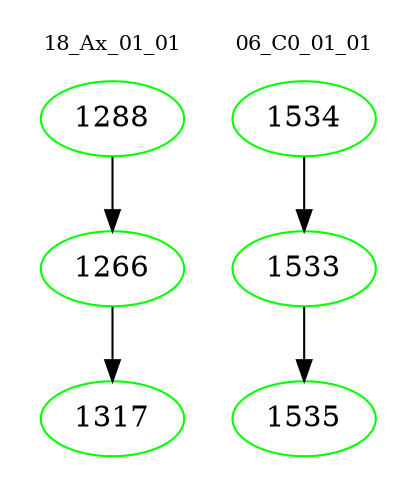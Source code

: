 digraph{
subgraph cluster_0 {
color = white
label = "18_Ax_01_01";
fontsize=10;
T0_1288 [label="1288", color="green"]
T0_1288 -> T0_1266 [color="black"]
T0_1266 [label="1266", color="green"]
T0_1266 -> T0_1317 [color="black"]
T0_1317 [label="1317", color="green"]
}
subgraph cluster_1 {
color = white
label = "06_C0_01_01";
fontsize=10;
T1_1534 [label="1534", color="green"]
T1_1534 -> T1_1533 [color="black"]
T1_1533 [label="1533", color="green"]
T1_1533 -> T1_1535 [color="black"]
T1_1535 [label="1535", color="green"]
}
}
